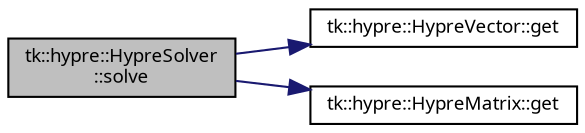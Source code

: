 digraph "tk::hypre::HypreSolver::solve"
{
 // INTERACTIVE_SVG=YES
  bgcolor="transparent";
  edge [fontname="sans-serif",fontsize="9",labelfontname="sans-serif",labelfontsize="9"];
  node [fontname="sans-serif",fontsize="9",shape=record];
  rankdir="LR";
  Node1 [label="tk::hypre::HypreSolver\l::solve",height=0.2,width=0.4,color="black", fillcolor="grey75", style="filled", fontcolor="black"];
  Node1 -> Node2 [color="midnightblue",fontsize="9",style="solid",fontname="sans-serif"];
  Node2 [label="tk::hypre::HypreVector::get",height=0.2,width=0.4,color="black",URL="$classtk_1_1hypre_1_1_hypre_vector.html#ac9d0c3a730133caf056d16be22a82865",tooltip="Get the local vector. "];
  Node1 -> Node3 [color="midnightblue",fontsize="9",style="solid",fontname="sans-serif"];
  Node3 [label="tk::hypre::HypreMatrix::get",height=0.2,width=0.4,color="black",URL="$classtk_1_1hypre_1_1_hypre_matrix.html#a113846b50574ee955ac4aa5338d5b67b",tooltip="Hypre matrix accessor. "];
}
